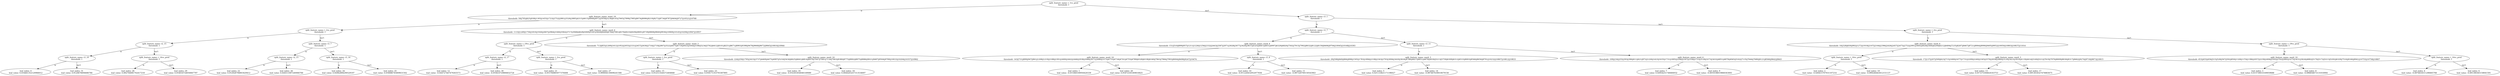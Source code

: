 digraph Tree_200 {
	split0 [label="split_feature_name: t_1vs_pred\nthreshold: 1"]
	split11 [label="split_feature_name: ward_14\nthreshold: 59||795||825||938||1305||1455||1723||2752||2881||3526||3885||4315||4615||4848||4972||5058||5238||6145||7665||7898||7985||8074||8086||8219||8272||8734||8787||9404||9727||10521||10768"]
	split21 [label="split_feature_name: t_2vs_pred\nthreshold: 1"]
	split27 [label="split_feature_name: t2_15\nthreshold: 1"]
	split30 [label="split_feature_name: t3_10\nthreshold: 1"]
	leaf0 [label="leaf_index: 0\nleaf_value: 0.014461352120966012"]
	split30 -> leaf0 [label=is]
	leaf31 [label="leaf_index: 31\nleaf_value: 0.0120676694686784"]
	split30 -> leaf31 [label="isn't"]
	split27 -> split30 [label=is]
	split28 [label="split_feature_name: t_14vs_pred\nthreshold: 1"]
	leaf28 [label="leaf_index: 28\nleaf_value: 0.002704081702417218"]
	split28 -> leaf28 [label=is]
	leaf29 [label="leaf_index: 29\nleaf_value: 0.014016724056847797"]
	split28 -> leaf29 [label="isn't"]
	split27 -> split28 [label="isn't"]
	split21 -> split27 [label=is]
	split23 [label="split_feature_name: t3_7\nthreshold: 1"]
	split25 [label="split_feature_name: t2_15\nthreshold: 1"]
	leaf22 [label="leaf_index: 22\nleaf_value: 0.012928794803429412"]
	split25 -> leaf22 [label=is]
	leaf26 [label="leaf_index: 26\nleaf_value: 0.024511007240066766"]
	split25 -> leaf26 [label="isn't"]
	split23 -> split25 [label=is]
	split24 [label="split_feature_name: t3_14\nthreshold: 1"]
	leaf24 [label="leaf_index: 24\nleaf_value: 0.02962894290529197"]
	split24 -> leaf24 [label=is]
	leaf25 [label="leaf_index: 25\nleaf_value: 0.018086745809631502"]
	split24 -> leaf25 [label="isn't"]
	split23 -> split24 [label="isn't"]
	split21 -> split23 [label="isn't"]
	split11 -> split21 [label=is]
	split14 [label="split_feature_name: ward_4\nthreshold: 1133||1249||1756||1810||1926||2667||2964||3340||3582||3717||3948||4628||5069||5341||5828||6449||6784||7081||8376||9210||9294||9691||9739||9808||9840||9936||10069||10145||10294||10947||10957"]
	split20 [label="split_feature_name: t_19vs_pred\nthreshold: 1"]
	split29 [label="split_feature_name: t2_17\nthreshold: 1"]
	leaf12 [label="leaf_index: 12\nleaf_value: -0.024727447479263573"]
	split29 -> leaf12 [label=is]
	leaf30 [label="leaf_index: 30\nleaf_value: -0.019410729806832724"]
	split29 -> leaf30 [label="isn't"]
	split20 -> split29 [label=is]
	split26 [label="split_feature_name: t_2vs_pred\nthreshold: 1"]
	leaf21 [label="leaf_index: 21\nleaf_value: -0.015760805977376408"]
	split26 -> leaf21 [label=is]
	leaf27 [label="leaf_index: 27\nleaf_value: -0.009004130698241566"]
	split26 -> leaf27 [label="isn't"]
	split20 -> split26 [label="isn't"]
	split14 -> split20 [label=is]
	split15 [label="split_feature_name: ward_3\nthreshold: 713||855||1269||1612||1952||2055||2331||2457||2630||2710||2719||2807||3522||4475||4719||4925||5044||5186||5234||5762||6412||8101||8251||8671||8993||9398||9478||9668||9672||9845||10810||10944"]
	split22 [label="split_feature_name: t_2vs_pred\nthreshold: 1"]
	leaf15 [label="leaf_index: 15\nleaf_value: 0.012511026372404848"]
	split22 -> leaf15 [label=is]
	leaf23 [label="leaf_index: 23\nleaf_value: 0.018171353793387895"]
	split22 -> leaf23 [label="isn't"]
	split15 -> split22 [label=is]
	split17 [label="split_feature_name: ward_14\nthreshold: 224||259||1795||3433||3737||4469||4475||4997||5216||5434||6625||6641||6814||6970||7047||7081||7134||7663||8380||8775||8902||8975||8986||9021||9487||9504||9789||10033||10204||10357||10962"]
	leaf16 [label="leaf_index: 16\nleaf_value: -0.014301854046149089"]
	split17 -> leaf16 [label=is]
	leaf18 [label="leaf_index: 18\nleaf_value: 0.0026203257313534697"]
	split17 -> leaf18 [label="isn't"]
	split15 -> split17 [label="isn't"]
	split14 -> split15 [label="isn't"]
	split11 -> split14 [label="isn't"]
	split0 -> split11 [label=is]
	split1 [label="split_feature_name: t3_1\nthreshold: 1"]
	split4 [label="split_feature_name: t3_7\nthreshold: 1"]
	split9 [label="split_feature_name: ward_4\nthreshold: 151||510||899||957||1211||1226||1256||2332||2443||2587||2971||3028||3077||3420||3837||4325||4847||4851||4997||6329||6820||7502||7915||7992||8032||8122||8159||8406||9704||10045||10168||10393"]
	split19 [label="split_feature_name: ward_14\nthreshold: 143||731||899||947||961||1208||1219||2188||2391||2400||2442||2446||2938||2946||3071||3080||3375||4733||4734||4741||4755||4789||6328||6338||6340||7963||7984||7993||8004||8498||9247||10474"]
	leaf1 [label="leaf_index: 1\nleaf_value: -0.011060100956420339"]
	split19 -> leaf1 [label=is]
	leaf20 [label="leaf_index: 20\nleaf_value: 0.01872165369816825"]
	split19 -> leaf20 [label="isn't"]
	split9 -> split19 [label=is]
	split10 [label="split_feature_name: t3_4\nthreshold: 1"]
	leaf10 [label="leaf_index: 10\nleaf_value: -0.011220432952977656"]
	split10 -> leaf10 [label=is]
	leaf11 [label="leaf_index: 11\nleaf_value: -0.007320700150543943"]
	split10 -> leaf11 [label="isn't"]
	split9 -> split10 [label="isn't"]
	split4 -> split9 [label=is]
	split6 [label="split_feature_name: t3_11\nthreshold: 1"]
	split13 [label="split_feature_name: ward_3\nthreshold: 29||598||849||884||898||1505||1783||1894||2338||2343||2793||3094||3420||3624||4786||4827||4851||4878||4930||5213||5759||6309||6312||6533||8003||8566||8656||8791||10232||10807||10812||10833"]
	leaf5 [label="leaf_index: 5\nleaf_value: 0.021133821171196027"]
	split13 -> leaf5 [label=is]
	leaf14 [label="leaf_index: 14\nleaf_value: -0.007407639010679158"]
	split13 -> leaf14 [label="isn't"]
	split6 -> split13 [label=is]
	split8 [label="split_feature_name: ward_4\nthreshold: 109||234||255||393||396||611||621||972||1226||1423||1635||1731||1895||2296||2307||2358||2753||3128||3273||3432||4851||4879||4945||5162||7135||7644||7680||8121||8566||9642||9643"]
	leaf7 [label="leaf_index: 7\nleaf_value: 0.02954251748484932"]
	split8 -> leaf7 [label=is]
	leaf9 [label="leaf_index: 9\nleaf_value: -0.0019198019868363005"]
	split8 -> leaf9 [label="isn't"]
	split6 -> split8 [label="isn't"]
	split4 -> split6 [label="isn't"]
	split1 -> split4 [label=is]
	split2 [label="split_feature_name: t_2vs_pred\nthreshold: 1"]
	split12 [label="split_feature_name: ward_4\nthreshold: 10||328||830||992||1272||1919||2107||2164||2396||2426||2457||2475||2752||2991||3645||4828||5466||6209||6212||6494||7235||8287||8467||8721||8904||8990||9495||9952||10050||10803||10837||11014"]
	split18 [label="split_feature_name: t_14vs_pred\nthreshold: 1"]
	leaf2 [label="leaf_index: 2\nleaf_value: -0.020415707931107214"]
	split18 -> leaf2 [label=is]
	leaf19 [label="leaf_index: 19\nleaf_value: -0.009246443612151137"]
	split18 -> leaf19 [label="isn't"]
	split12 -> split18 [label=is]
	split16 [label="split_feature_name: ward_3\nthreshold: 17||137||207||509||623||715||1600||1677||1731||2209||2240||2345||2576||2838||2860||3129||3423||3910||4119||4414||5160||5212||7619||7970||8009||8036||8317||8462||9274||9718||9873||10815"]
	leaf13 [label="leaf_index: 13\nleaf_value: 0.017275304824163753"]
	split16 -> leaf13 [label=is]
	leaf17 [label="leaf_index: 17\nleaf_value: 0.0013018327476883675"]
	split16 -> leaf17 [label="isn't"]
	split12 -> split16 [label="isn't"]
	split2 -> split12 [label=is]
	split3 [label="split_feature_name: t_19vs_pred\nthreshold: 1"]
	split7 [label="split_feature_name: ward_14\nthreshold: 453||455||456||515||528||567||592||850||1328||1374||1396||2057||2239||2494||2502||2762||2892||3275||3431||3624||4882||5170||5172||5213||5292||6329||7516||8166||8941||10755||10758||10807"]
	leaf3 [label="leaf_index: 3\nleaf_value: 0.013739033169059688"]
	split7 -> leaf3 [label=is]
	leaf8 [label="leaf_index: 8\nleaf_value: -0.006856673131016904"]
	split7 -> leaf8 [label="isn't"]
	split3 -> split7 [label=is]
	split5 [label="split_feature_name: t_14vs_pred\nthreshold: 1"]
	leaf4 [label="leaf_index: 4\nleaf_value: -0.0074618311298465766"]
	split5 -> leaf4 [label=is]
	leaf6 [label="leaf_index: 6\nleaf_value: -0.001390365158041591"]
	split5 -> leaf6 [label="isn't"]
	split3 -> split5 [label="isn't"]
	split2 -> split3 [label="isn't"]
	split1 -> split2 [label="isn't"]
	split0 -> split1 [label="isn't"]
}
